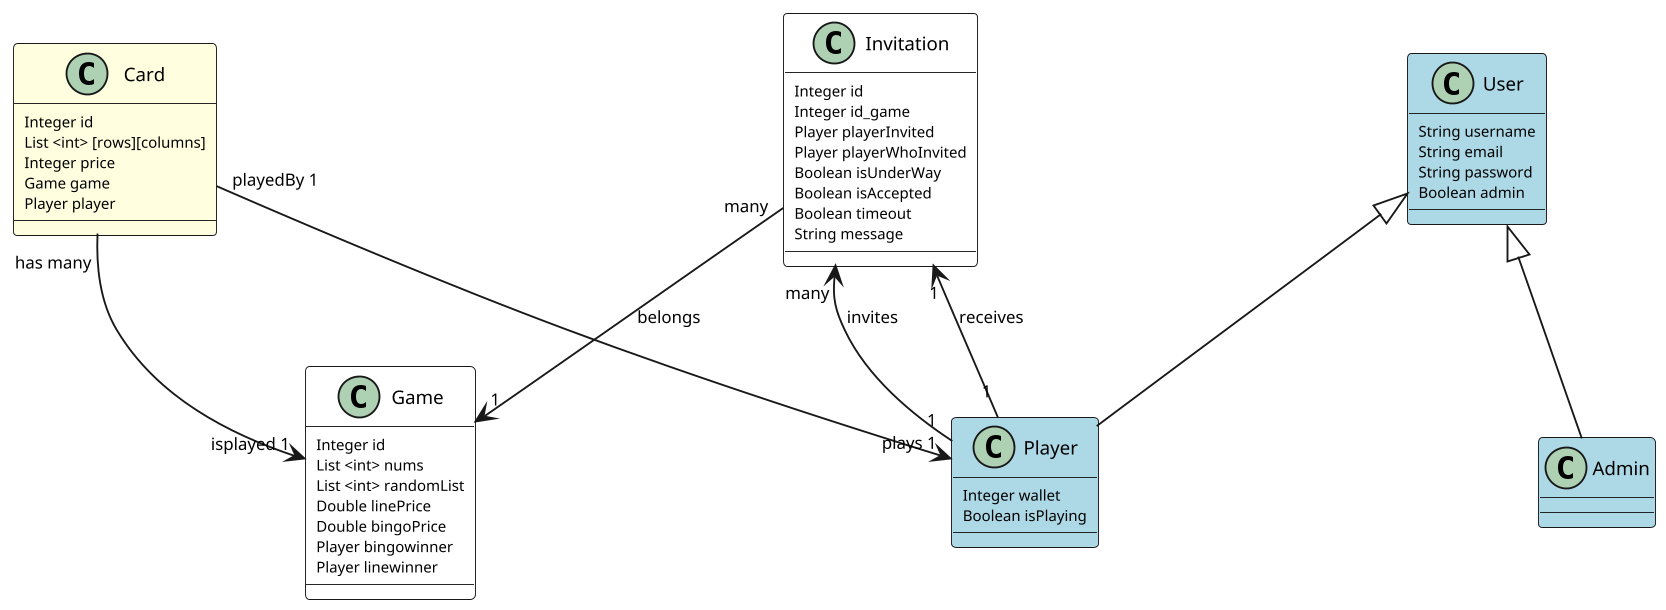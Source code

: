 @startuml
scale 800*800
skinparam dpi 200
skinparam classAttributeFontSize 8
skinparam classArrowFontSize 9
skinparam classFontSize 10
skinparam nodesep 120
skinparam ranksep 40
hide stereotype
skinparam class {
	BackgroundColor White
	BackgroundColor<<User>> LightBlue
	BackgroundColor<<Card>> LightYellow
}

class Card <<Card>> {
    Integer id
    List <int> [rows][columns]
    Integer price
    Game game
    Player player
}

class Invitation <<Invitation>> {
    Integer id
    Integer id_game
    Player playerInvited
    Player playerWhoInvited
    Boolean isUnderWay
    Boolean isAccepted
    Boolean timeout
    String message
}

class Game <<Game>> {
    Integer id
    List <int> nums
    List <int> randomList
    Double linePrice
    Double bingoPrice
    Player bingowinner
    Player linewinner
}
Card "has many" --> "isplayed 1" Game

class User <<User>> {
    String username
    String email
    String password
    Boolean admin

}

class Player <<User>> extends User {
    Integer wallet
    Boolean isPlaying

}
Card "playedBy 1" --> "plays 1" Player
Invitation "many" <-- "1" Player : invites
Invitation "1" <-- "1" Player : receives
Invitation "many" --> "1" Game : belongs


class Admin <<User>> extends User {

}
@enduml
